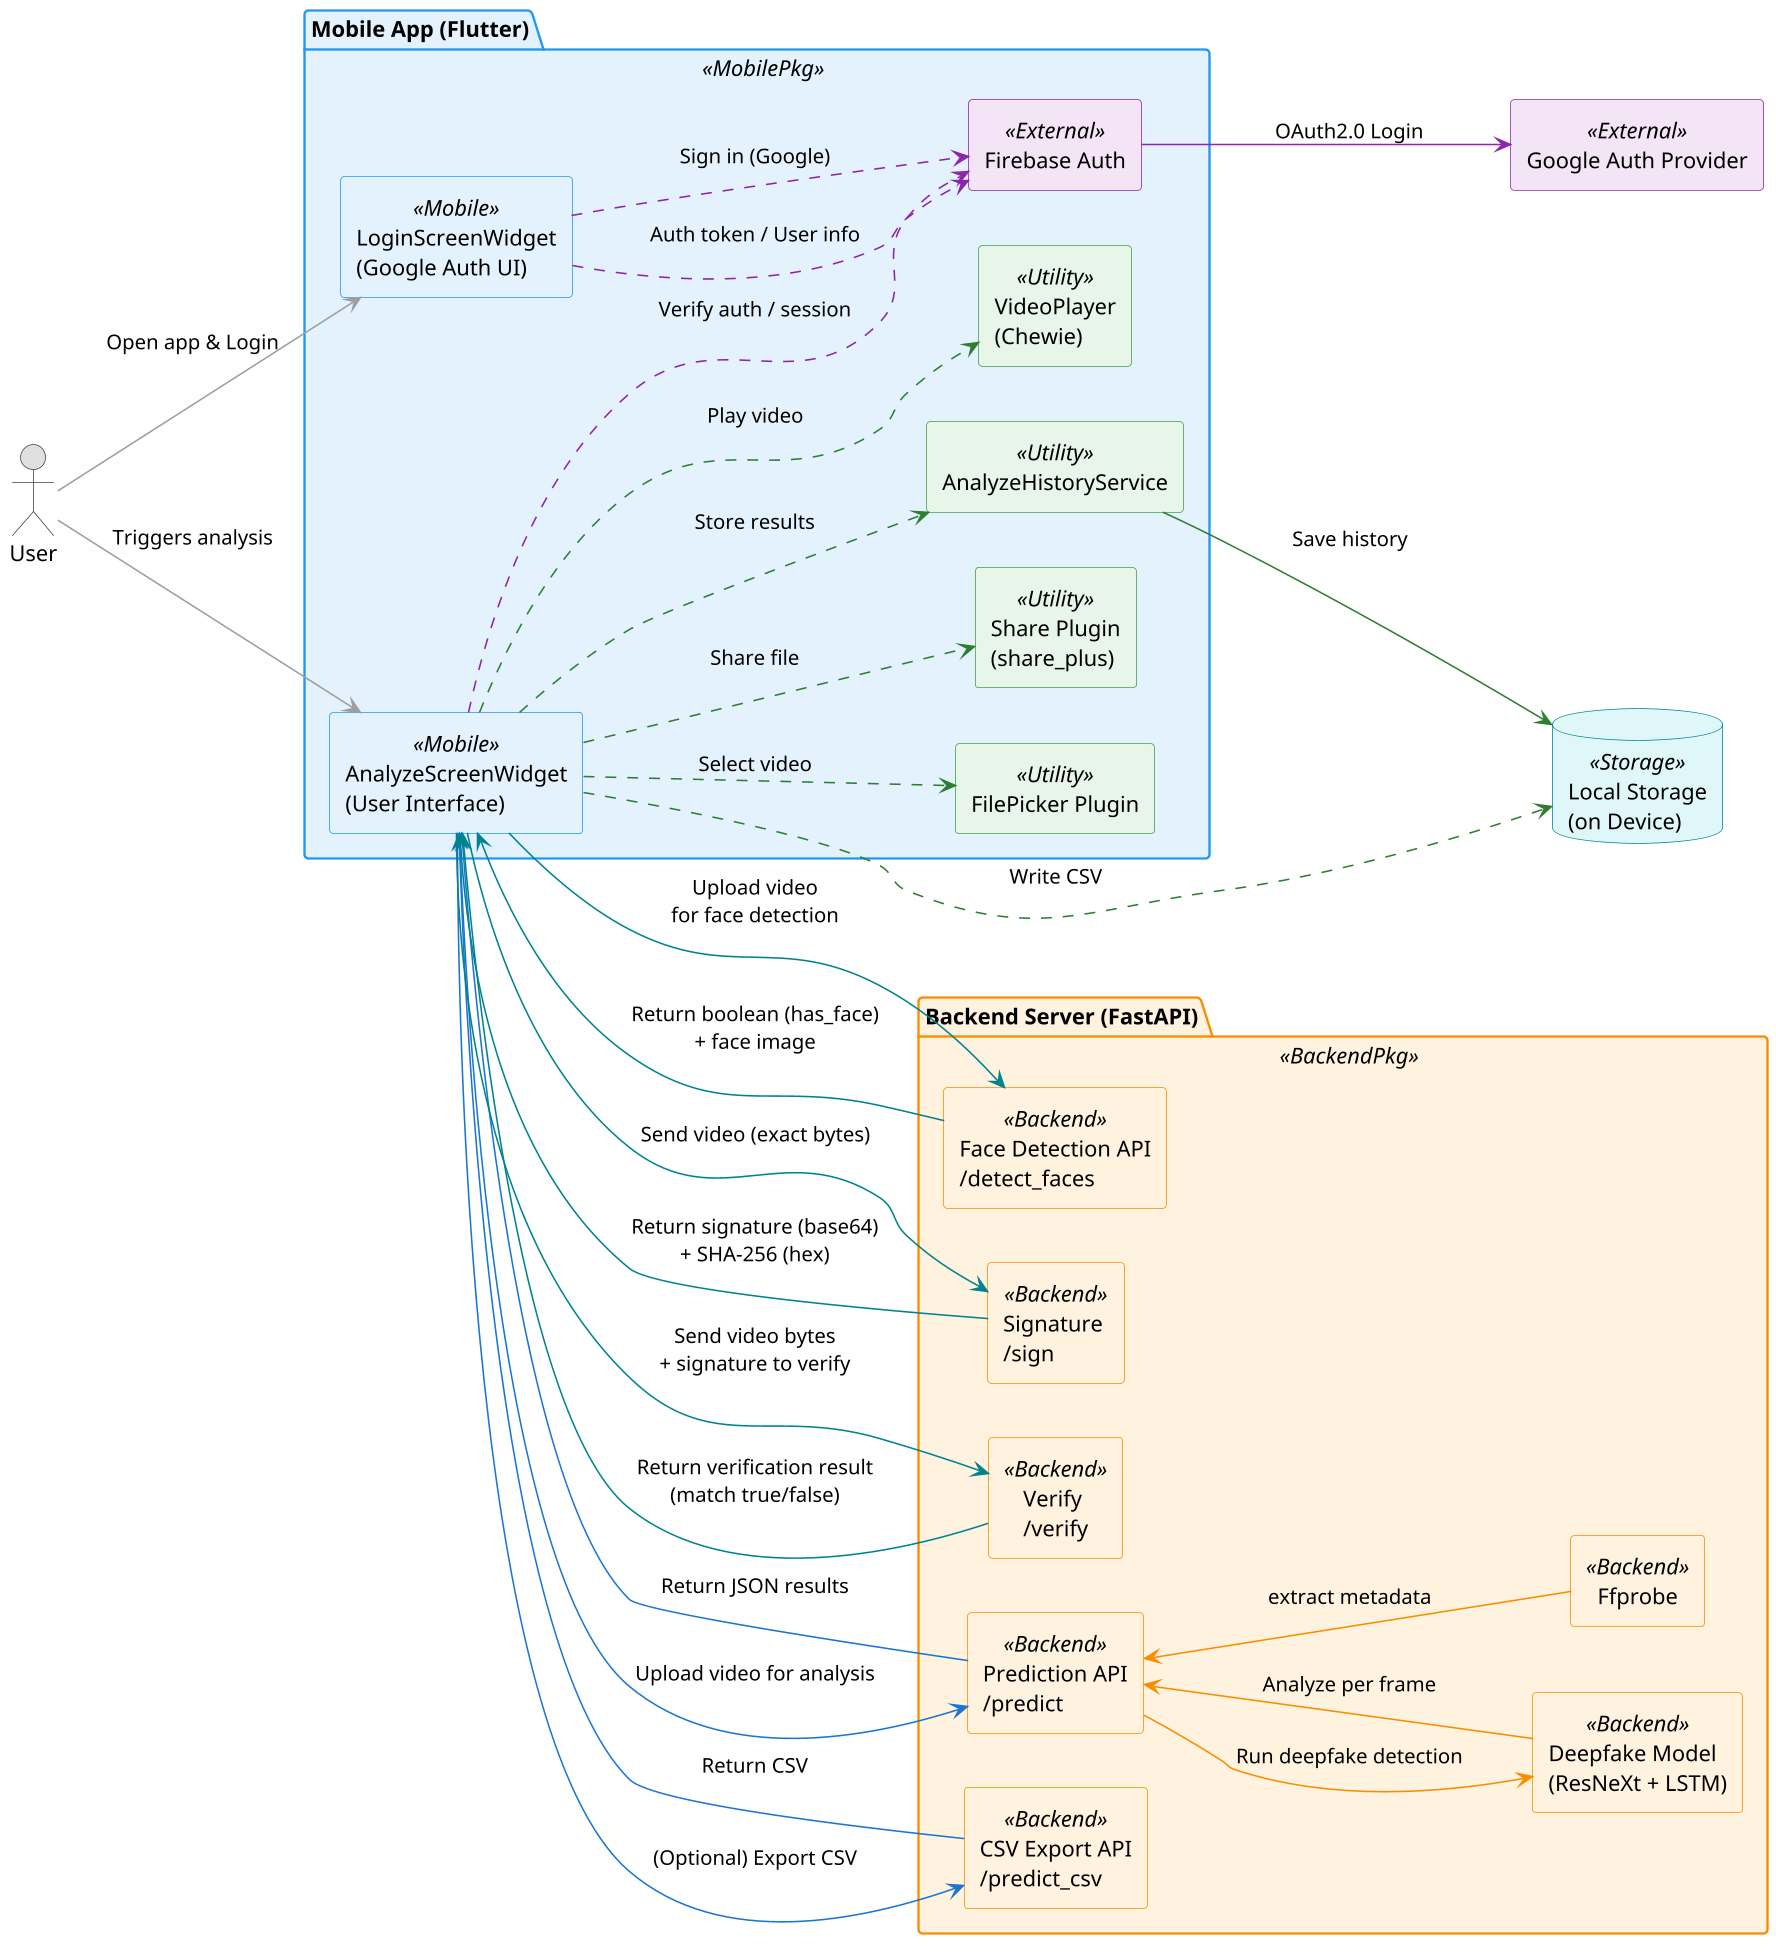 @startuml
left to right direction
skinparam componentStyle rectangle
skinparam shadowing false
skinparam dpi 150

' -------- Couleurs (palette)
' Mobile:      #E3F2FD / #2196F3
' Backend:     #FFF3E0 / #FB8C00
' Utility:     #E8F5E9 / #43A047
' External:    #F3E5F5 / #8E24AA
' Storage:     #E0F7FA / #00838F
' Liens:
'  - Interactions (#9E9E9E)
'  - Auth        (#8E24AA)
'  - In-app      (#2E7D32)
'  - Backend     (#1976D2)
'  - Model       (#FB8C00)
'  - NEW         (#00838F)

' -------- Styles globaux par stéréotype
skinparam actor {
  BackgroundColor #E0E0E0
  BorderColor #424242
}

skinparam package {
  BorderColor #9E9E9E
}

skinparam package<<MobilePkg>> {
  BackgroundColor #E3F2FD
  BorderColor #2196F3
}
skinparam package<<BackendPkg>> {
  BackgroundColor #FFF3E0
  BorderColor #FB8C00
}

skinparam component<<Mobile>> {
  BackgroundColor #E3F2FD
  BorderColor #2196F3
}
skinparam component<<Backend>> {
  BackgroundColor #FFF3E0
  BorderColor #FB8C00
}
skinparam component<<Utility>> {
  BackgroundColor #E8F5E9
  BorderColor #43A047
}
skinparam component<<External>> {
  BackgroundColor #F3E5F5
  BorderColor #8E24AA
}

skinparam database<<Storage>> {
  BackgroundColor #E0F7FA
  BorderColor #00838F
}

actor User

package "Mobile App (Flutter)" <<MobilePkg>> {
  [LoginScreenWidget\n(Google Auth UI)] as Login <<Mobile>>
  [AnalyzeScreenWidget\n(User Interface)] as Analyze <<Mobile>>
  [Firebase Auth] as Firebase <<External>>
  [FilePicker Plugin] as FilePicker <<Utility>>
  [Share Plugin\n(share_plus)] as Share <<Utility>>
  [AnalyzeHistoryService] as History <<Utility>>
  [VideoPlayer\n(Chewie)] as Player <<Utility>>
}

database "Local Storage\n(on Device)" as Local <<Storage>>
[Google Auth Provider] as Google <<External>>

package "Backend Server (FastAPI)" <<BackendPkg>> {
  [Prediction API\n/predict] as Predict <<Backend>>
  [CSV Export API\n/predict_csv] as CsvApi <<Backend>>
  [Deepfake Model\n(ResNeXt + LSTM)] as Model <<Backend>>
  [Ffprobe] as Ffprobe <<Backend>>

  ' --- NEW endpoints
  [Face Detection API\n/detect_faces] as DetectFaces <<Backend>>
  [Signature \n/sign] as Sign <<Backend>>
  [Verify \n/verify] as Verify <<Backend>>
}

' --- User interactions
User -[#9E9E9E]-> Login : Open app & Login
User -[#9E9E9E]-> Analyze : Triggers analysis

' --- Auth flow
Login ..[#8E24AA]> Firebase : Sign in (Google)
Login ..[#8E24AA]> Firebase : Auth token / User info
Analyze ..[#8E24AA]> Firebase : Verify auth / session
Firebase -[#8E24AA]-> Google : OAuth2.0 Login

' --- In-app utilities
Analyze ..[#2E7D32]> FilePicker : Select video
Analyze ..[#2E7D32]> Share : Share file
Analyze ..[#2E7D32]> History : Store results
Analyze ..[#2E7D32]> Player : Play video
Analyze ..[#2E7D32]> Local : Write CSV
History -[#2E7D32]-> Local : Save history

' --- Backend calls (existing)
Analyze -[#1976D2]-> Predict : Upload video for analysis
Predict -[#1976D2]-> Analyze : Return JSON results
Analyze -[#1976D2]-> CsvApi : (Optional) Export CSV
CsvApi -[#1976D2]-> Analyze : Return CSV

' --- Model usage on server
Predict -[#FB8C00]-> Model : Run deepfake detection
Model -[#FB8C00]-> Predict : Analyze per frame
Predict <-[#FB8C00]- Ffprobe : extract metadata

' --- NEW flows
Analyze -[#00838F]-> DetectFaces : Upload video\nfor face detection
DetectFaces -[#00838F]-> Analyze : Return boolean (has_face)\n+ face image

Analyze -[#00838F]-> Sign : Send video (exact bytes)
Sign -[#00838F]-> Analyze : Return signature (base64)\n+ SHA-256 (hex)

Analyze -[#00838F]-> Verify : Send video bytes\n+ signature to verify
Verify -[#00838F]-> Analyze : Return verification result\n(match true/false)


@enduml
